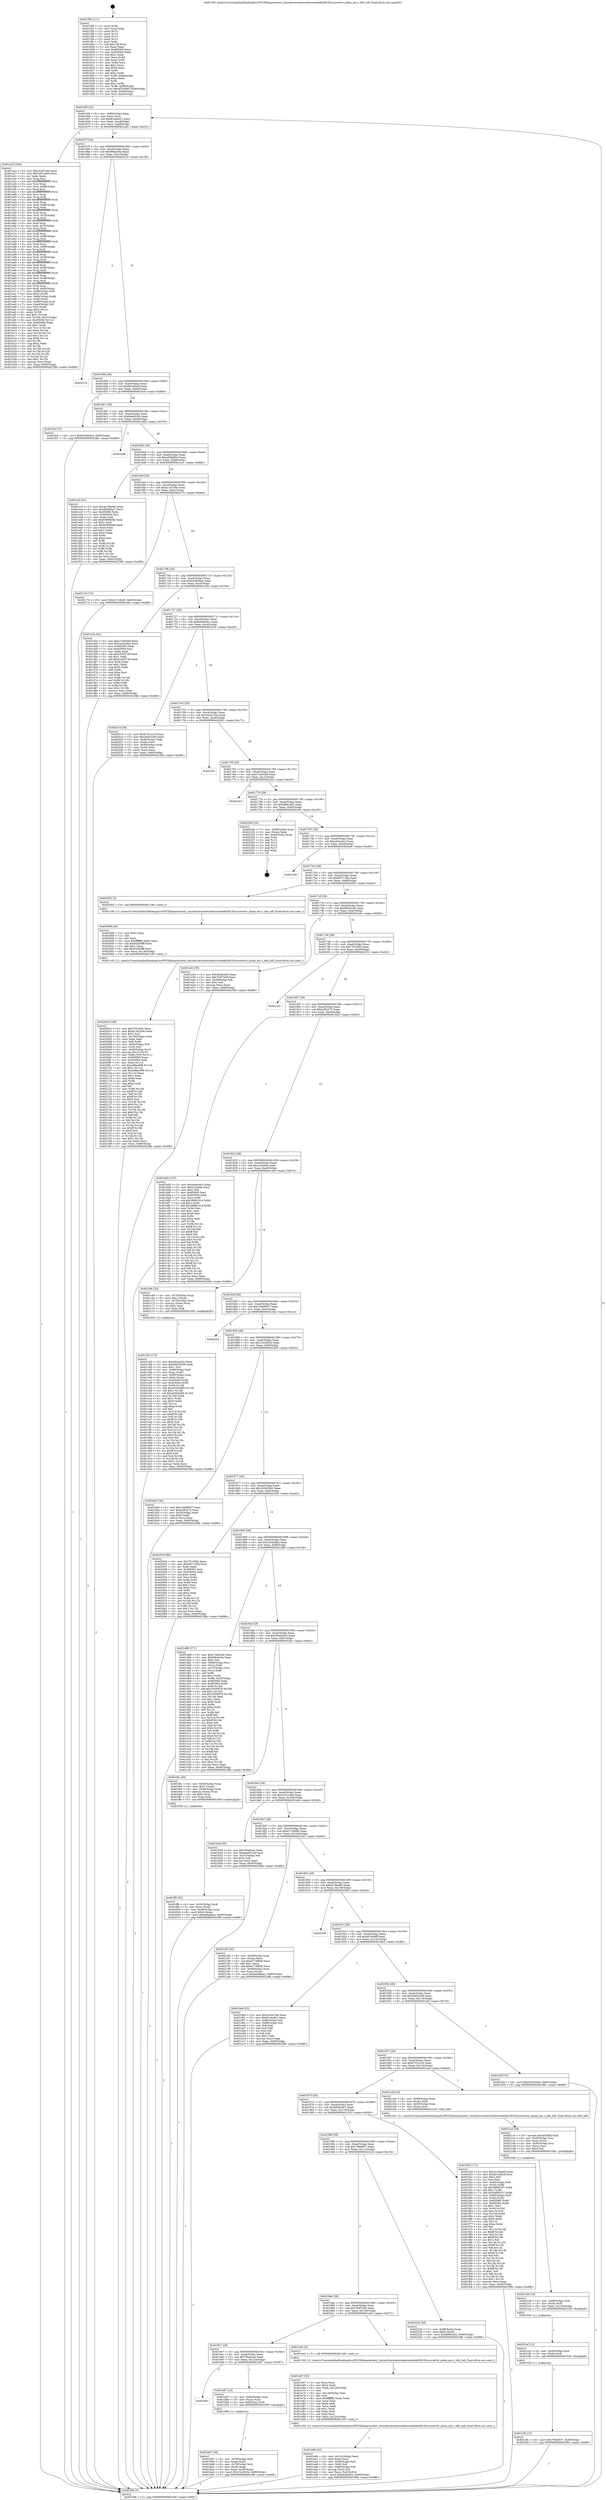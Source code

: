digraph "0x4015f0" {
  label = "0x4015f0 (/mnt/c/Users/mathe/Desktop/tcc/POCII/binaries/extr_linuxdriversnetwirelessrealtekrtl8192cucorertw_mlme_ext.c_tdls_hdl_Final-ollvm.out::main(0))"
  labelloc = "t"
  node[shape=record]

  Entry [label="",width=0.3,height=0.3,shape=circle,fillcolor=black,style=filled]
  "0x40165f" [label="{
     0x40165f [32]\l
     | [instrs]\l
     &nbsp;&nbsp;0x40165f \<+6\>: mov -0x90(%rbp),%eax\l
     &nbsp;&nbsp;0x401665 \<+2\>: mov %eax,%ecx\l
     &nbsp;&nbsp;0x401667 \<+6\>: sub $0x81e4e421,%ecx\l
     &nbsp;&nbsp;0x40166d \<+6\>: mov %eax,-0xa4(%rbp)\l
     &nbsp;&nbsp;0x401673 \<+6\>: mov %ecx,-0xa8(%rbp)\l
     &nbsp;&nbsp;0x401679 \<+6\>: je 0000000000401a22 \<main+0x432\>\l
  }"]
  "0x401a22" [label="{
     0x401a22 [294]\l
     | [instrs]\l
     &nbsp;&nbsp;0x401a22 \<+5\>: mov $0xc42d134e,%eax\l
     &nbsp;&nbsp;0x401a27 \<+5\>: mov $0x3c01c4b0,%ecx\l
     &nbsp;&nbsp;0x401a2c \<+2\>: xor %edx,%edx\l
     &nbsp;&nbsp;0x401a2e \<+3\>: mov %rsp,%rsi\l
     &nbsp;&nbsp;0x401a31 \<+4\>: add $0xfffffffffffffff0,%rsi\l
     &nbsp;&nbsp;0x401a35 \<+3\>: mov %rsi,%rsp\l
     &nbsp;&nbsp;0x401a38 \<+7\>: mov %rsi,-0x88(%rbp)\l
     &nbsp;&nbsp;0x401a3f \<+3\>: mov %rsp,%rsi\l
     &nbsp;&nbsp;0x401a42 \<+4\>: add $0xfffffffffffffff0,%rsi\l
     &nbsp;&nbsp;0x401a46 \<+3\>: mov %rsi,%rsp\l
     &nbsp;&nbsp;0x401a49 \<+3\>: mov %rsp,%rdi\l
     &nbsp;&nbsp;0x401a4c \<+4\>: add $0xfffffffffffffff0,%rdi\l
     &nbsp;&nbsp;0x401a50 \<+3\>: mov %rdi,%rsp\l
     &nbsp;&nbsp;0x401a53 \<+4\>: mov %rdi,-0x80(%rbp)\l
     &nbsp;&nbsp;0x401a57 \<+3\>: mov %rsp,%rdi\l
     &nbsp;&nbsp;0x401a5a \<+4\>: add $0xfffffffffffffff0,%rdi\l
     &nbsp;&nbsp;0x401a5e \<+3\>: mov %rdi,%rsp\l
     &nbsp;&nbsp;0x401a61 \<+4\>: mov %rdi,-0x78(%rbp)\l
     &nbsp;&nbsp;0x401a65 \<+3\>: mov %rsp,%rdi\l
     &nbsp;&nbsp;0x401a68 \<+4\>: add $0xfffffffffffffff0,%rdi\l
     &nbsp;&nbsp;0x401a6c \<+3\>: mov %rdi,%rsp\l
     &nbsp;&nbsp;0x401a6f \<+4\>: mov %rdi,-0x70(%rbp)\l
     &nbsp;&nbsp;0x401a73 \<+3\>: mov %rsp,%rdi\l
     &nbsp;&nbsp;0x401a76 \<+4\>: add $0xfffffffffffffff0,%rdi\l
     &nbsp;&nbsp;0x401a7a \<+3\>: mov %rdi,%rsp\l
     &nbsp;&nbsp;0x401a7d \<+4\>: mov %rdi,-0x68(%rbp)\l
     &nbsp;&nbsp;0x401a81 \<+3\>: mov %rsp,%rdi\l
     &nbsp;&nbsp;0x401a84 \<+4\>: add $0xfffffffffffffff0,%rdi\l
     &nbsp;&nbsp;0x401a88 \<+3\>: mov %rdi,%rsp\l
     &nbsp;&nbsp;0x401a8b \<+4\>: mov %rdi,-0x60(%rbp)\l
     &nbsp;&nbsp;0x401a8f \<+3\>: mov %rsp,%rdi\l
     &nbsp;&nbsp;0x401a92 \<+4\>: add $0xfffffffffffffff0,%rdi\l
     &nbsp;&nbsp;0x401a96 \<+3\>: mov %rdi,%rsp\l
     &nbsp;&nbsp;0x401a99 \<+4\>: mov %rdi,-0x58(%rbp)\l
     &nbsp;&nbsp;0x401a9d \<+3\>: mov %rsp,%rdi\l
     &nbsp;&nbsp;0x401aa0 \<+4\>: add $0xfffffffffffffff0,%rdi\l
     &nbsp;&nbsp;0x401aa4 \<+3\>: mov %rdi,%rsp\l
     &nbsp;&nbsp;0x401aa7 \<+4\>: mov %rdi,-0x50(%rbp)\l
     &nbsp;&nbsp;0x401aab \<+3\>: mov %rsp,%rdi\l
     &nbsp;&nbsp;0x401aae \<+4\>: add $0xfffffffffffffff0,%rdi\l
     &nbsp;&nbsp;0x401ab2 \<+3\>: mov %rdi,%rsp\l
     &nbsp;&nbsp;0x401ab5 \<+4\>: mov %rdi,-0x48(%rbp)\l
     &nbsp;&nbsp;0x401ab9 \<+3\>: mov %rsp,%rdi\l
     &nbsp;&nbsp;0x401abc \<+4\>: add $0xfffffffffffffff0,%rdi\l
     &nbsp;&nbsp;0x401ac0 \<+3\>: mov %rdi,%rsp\l
     &nbsp;&nbsp;0x401ac3 \<+4\>: mov %rdi,-0x40(%rbp)\l
     &nbsp;&nbsp;0x401ac7 \<+7\>: mov -0x88(%rbp),%rdi\l
     &nbsp;&nbsp;0x401ace \<+6\>: movl $0x0,(%rdi)\l
     &nbsp;&nbsp;0x401ad4 \<+7\>: mov -0x94(%rbp),%r8d\l
     &nbsp;&nbsp;0x401adb \<+3\>: mov %r8d,(%rsi)\l
     &nbsp;&nbsp;0x401ade \<+4\>: mov -0x80(%rbp),%rdi\l
     &nbsp;&nbsp;0x401ae2 \<+7\>: mov -0xa0(%rbp),%r9\l
     &nbsp;&nbsp;0x401ae9 \<+3\>: mov %r9,(%rdi)\l
     &nbsp;&nbsp;0x401aec \<+3\>: cmpl $0x2,(%rsi)\l
     &nbsp;&nbsp;0x401aef \<+4\>: setne %r10b\l
     &nbsp;&nbsp;0x401af3 \<+4\>: and $0x1,%r10b\l
     &nbsp;&nbsp;0x401af7 \<+4\>: mov %r10b,-0x31(%rbp)\l
     &nbsp;&nbsp;0x401afb \<+8\>: mov 0x405060,%r11d\l
     &nbsp;&nbsp;0x401b03 \<+7\>: mov 0x405064,%ebx\l
     &nbsp;&nbsp;0x401b0a \<+3\>: sub $0x1,%edx\l
     &nbsp;&nbsp;0x401b0d \<+3\>: mov %r11d,%r14d\l
     &nbsp;&nbsp;0x401b10 \<+3\>: add %edx,%r14d\l
     &nbsp;&nbsp;0x401b13 \<+4\>: imul %r14d,%r11d\l
     &nbsp;&nbsp;0x401b17 \<+4\>: and $0x1,%r11d\l
     &nbsp;&nbsp;0x401b1b \<+4\>: cmp $0x0,%r11d\l
     &nbsp;&nbsp;0x401b1f \<+4\>: sete %r10b\l
     &nbsp;&nbsp;0x401b23 \<+3\>: cmp $0xa,%ebx\l
     &nbsp;&nbsp;0x401b26 \<+4\>: setl %r15b\l
     &nbsp;&nbsp;0x401b2a \<+3\>: mov %r10b,%r12b\l
     &nbsp;&nbsp;0x401b2d \<+3\>: and %r15b,%r12b\l
     &nbsp;&nbsp;0x401b30 \<+3\>: xor %r15b,%r10b\l
     &nbsp;&nbsp;0x401b33 \<+3\>: or %r10b,%r12b\l
     &nbsp;&nbsp;0x401b36 \<+4\>: test $0x1,%r12b\l
     &nbsp;&nbsp;0x401b3a \<+3\>: cmovne %ecx,%eax\l
     &nbsp;&nbsp;0x401b3d \<+6\>: mov %eax,-0x90(%rbp)\l
     &nbsp;&nbsp;0x401b43 \<+5\>: jmp 000000000040238b \<main+0xd9b\>\l
  }"]
  "0x40167f" [label="{
     0x40167f [28]\l
     | [instrs]\l
     &nbsp;&nbsp;0x40167f \<+5\>: jmp 0000000000401684 \<main+0x94\>\l
     &nbsp;&nbsp;0x401684 \<+6\>: mov -0xa4(%rbp),%eax\l
     &nbsp;&nbsp;0x40168a \<+5\>: sub $0x88fea54e,%eax\l
     &nbsp;&nbsp;0x40168f \<+6\>: mov %eax,-0xac(%rbp)\l
     &nbsp;&nbsp;0x401695 \<+6\>: je 0000000000402219 \<main+0xc29\>\l
  }"]
  Exit [label="",width=0.3,height=0.3,shape=circle,fillcolor=black,style=filled,peripheries=2]
  "0x402219" [label="{
     0x402219\l
  }", style=dashed]
  "0x40169b" [label="{
     0x40169b [28]\l
     | [instrs]\l
     &nbsp;&nbsp;0x40169b \<+5\>: jmp 00000000004016a0 \<main+0xb0\>\l
     &nbsp;&nbsp;0x4016a0 \<+6\>: mov -0xa4(%rbp),%eax\l
     &nbsp;&nbsp;0x4016a6 \<+5\>: sub $0x8a7a5b3f,%eax\l
     &nbsp;&nbsp;0x4016ab \<+6\>: mov %eax,-0xb0(%rbp)\l
     &nbsp;&nbsp;0x4016b1 \<+6\>: je 0000000000401fcd \<main+0x9dd\>\l
  }"]
  "0x4021fb" [label="{
     0x4021fb [15]\l
     | [instrs]\l
     &nbsp;&nbsp;0x4021fb \<+10\>: movl $0x709a8f37,-0x90(%rbp)\l
     &nbsp;&nbsp;0x402205 \<+5\>: jmp 000000000040238b \<main+0xd9b\>\l
  }"]
  "0x401fcd" [label="{
     0x401fcd [15]\l
     | [instrs]\l
     &nbsp;&nbsp;0x401fcd \<+10\>: movl $0xb43d04e4,-0x90(%rbp)\l
     &nbsp;&nbsp;0x401fd7 \<+5\>: jmp 000000000040238b \<main+0xd9b\>\l
  }"]
  "0x4016b7" [label="{
     0x4016b7 [28]\l
     | [instrs]\l
     &nbsp;&nbsp;0x4016b7 \<+5\>: jmp 00000000004016bc \<main+0xcc\>\l
     &nbsp;&nbsp;0x4016bc \<+6\>: mov -0xa4(%rbp),%eax\l
     &nbsp;&nbsp;0x4016c2 \<+5\>: sub $0x8ae93c29,%eax\l
     &nbsp;&nbsp;0x4016c7 \<+6\>: mov %eax,-0xb4(%rbp)\l
     &nbsp;&nbsp;0x4016cd \<+6\>: je 0000000000401b66 \<main+0x576\>\l
  }"]
  "0x4021ef" [label="{
     0x4021ef [12]\l
     | [instrs]\l
     &nbsp;&nbsp;0x4021ef \<+4\>: mov -0x50(%rbp),%rdi\l
     &nbsp;&nbsp;0x4021f3 \<+3\>: mov (%rdi),%rdi\l
     &nbsp;&nbsp;0x4021f6 \<+5\>: call 0000000000401030 \<free@plt\>\l
     | [calls]\l
     &nbsp;&nbsp;0x401030 \{1\} (unknown)\l
  }"]
  "0x401b66" [label="{
     0x401b66\l
  }", style=dashed]
  "0x4016d3" [label="{
     0x4016d3 [28]\l
     | [instrs]\l
     &nbsp;&nbsp;0x4016d3 \<+5\>: jmp 00000000004016d8 \<main+0xe8\>\l
     &nbsp;&nbsp;0x4016d8 \<+6\>: mov -0xa4(%rbp),%eax\l
     &nbsp;&nbsp;0x4016de \<+5\>: sub $0xa5dddf24,%eax\l
     &nbsp;&nbsp;0x4016e3 \<+6\>: mov %eax,-0xb8(%rbp)\l
     &nbsp;&nbsp;0x4016e9 \<+6\>: je 0000000000401ec5 \<main+0x8d5\>\l
  }"]
  "0x4021dd" [label="{
     0x4021dd [18]\l
     | [instrs]\l
     &nbsp;&nbsp;0x4021dd \<+4\>: mov -0x68(%rbp),%rdi\l
     &nbsp;&nbsp;0x4021e1 \<+3\>: mov (%rdi),%rdi\l
     &nbsp;&nbsp;0x4021e4 \<+6\>: mov %eax,-0x134(%rbp)\l
     &nbsp;&nbsp;0x4021ea \<+5\>: call 0000000000401030 \<free@plt\>\l
     | [calls]\l
     &nbsp;&nbsp;0x401030 \{1\} (unknown)\l
  }"]
  "0x401ec5" [label="{
     0x401ec5 [91]\l
     | [instrs]\l
     &nbsp;&nbsp;0x401ec5 \<+5\>: mov $0x4a78ee80,%eax\l
     &nbsp;&nbsp;0x401eca \<+5\>: mov $0x6d58cba7,%ecx\l
     &nbsp;&nbsp;0x401ecf \<+7\>: mov 0x405060,%edx\l
     &nbsp;&nbsp;0x401ed6 \<+7\>: mov 0x405064,%esi\l
     &nbsp;&nbsp;0x401edd \<+2\>: mov %edx,%edi\l
     &nbsp;&nbsp;0x401edf \<+6\>: add $0x6096846b,%edi\l
     &nbsp;&nbsp;0x401ee5 \<+3\>: sub $0x1,%edi\l
     &nbsp;&nbsp;0x401ee8 \<+6\>: sub $0x6096846b,%edi\l
     &nbsp;&nbsp;0x401eee \<+3\>: imul %edi,%edx\l
     &nbsp;&nbsp;0x401ef1 \<+3\>: and $0x1,%edx\l
     &nbsp;&nbsp;0x401ef4 \<+3\>: cmp $0x0,%edx\l
     &nbsp;&nbsp;0x401ef7 \<+4\>: sete %r8b\l
     &nbsp;&nbsp;0x401efb \<+3\>: cmp $0xa,%esi\l
     &nbsp;&nbsp;0x401efe \<+4\>: setl %r9b\l
     &nbsp;&nbsp;0x401f02 \<+3\>: mov %r8b,%r10b\l
     &nbsp;&nbsp;0x401f05 \<+3\>: and %r9b,%r10b\l
     &nbsp;&nbsp;0x401f08 \<+3\>: xor %r9b,%r8b\l
     &nbsp;&nbsp;0x401f0b \<+3\>: or %r8b,%r10b\l
     &nbsp;&nbsp;0x401f0e \<+4\>: test $0x1,%r10b\l
     &nbsp;&nbsp;0x401f12 \<+3\>: cmovne %ecx,%eax\l
     &nbsp;&nbsp;0x401f15 \<+6\>: mov %eax,-0x90(%rbp)\l
     &nbsp;&nbsp;0x401f1b \<+5\>: jmp 000000000040238b \<main+0xd9b\>\l
  }"]
  "0x4016ef" [label="{
     0x4016ef [28]\l
     | [instrs]\l
     &nbsp;&nbsp;0x4016ef \<+5\>: jmp 00000000004016f4 \<main+0x104\>\l
     &nbsp;&nbsp;0x4016f4 \<+6\>: mov -0xa4(%rbp),%eax\l
     &nbsp;&nbsp;0x4016fa \<+5\>: sub $0xb13d7a0e,%eax\l
     &nbsp;&nbsp;0x4016ff \<+6\>: mov %eax,-0xbc(%rbp)\l
     &nbsp;&nbsp;0x401705 \<+6\>: je 0000000000402174 \<main+0xb84\>\l
  }"]
  "0x4021c0" [label="{
     0x4021c0 [29]\l
     | [instrs]\l
     &nbsp;&nbsp;0x4021c0 \<+10\>: movabs $0x4030b6,%rdi\l
     &nbsp;&nbsp;0x4021ca \<+4\>: mov -0x40(%rbp),%rsi\l
     &nbsp;&nbsp;0x4021ce \<+2\>: mov %eax,(%rsi)\l
     &nbsp;&nbsp;0x4021d0 \<+4\>: mov -0x40(%rbp),%rsi\l
     &nbsp;&nbsp;0x4021d4 \<+2\>: mov (%rsi),%esi\l
     &nbsp;&nbsp;0x4021d6 \<+2\>: mov $0x0,%al\l
     &nbsp;&nbsp;0x4021d8 \<+5\>: call 0000000000401040 \<printf@plt\>\l
     | [calls]\l
     &nbsp;&nbsp;0x401040 \{1\} (unknown)\l
  }"]
  "0x402174" [label="{
     0x402174 [15]\l
     | [instrs]\l
     &nbsp;&nbsp;0x402174 \<+10\>: movl $0x417c4b46,-0x90(%rbp)\l
     &nbsp;&nbsp;0x40217e \<+5\>: jmp 000000000040238b \<main+0xd9b\>\l
  }"]
  "0x40170b" [label="{
     0x40170b [28]\l
     | [instrs]\l
     &nbsp;&nbsp;0x40170b \<+5\>: jmp 0000000000401710 \<main+0x120\>\l
     &nbsp;&nbsp;0x401710 \<+6\>: mov -0xa4(%rbp),%eax\l
     &nbsp;&nbsp;0x401716 \<+5\>: sub $0xb43d04e4,%eax\l
     &nbsp;&nbsp;0x40171b \<+6\>: mov %eax,-0xc0(%rbp)\l
     &nbsp;&nbsp;0x401721 \<+6\>: je 0000000000401d3e \<main+0x74e\>\l
  }"]
  "0x4020c0" [label="{
     0x4020c0 [180]\l
     | [instrs]\l
     &nbsp;&nbsp;0x4020c0 \<+5\>: mov $0x75319d2,%ecx\l
     &nbsp;&nbsp;0x4020c5 \<+5\>: mov $0xb13d7a0e,%edx\l
     &nbsp;&nbsp;0x4020ca \<+3\>: mov $0x1,%sil\l
     &nbsp;&nbsp;0x4020cd \<+6\>: mov -0x130(%rbp),%edi\l
     &nbsp;&nbsp;0x4020d3 \<+3\>: imul %eax,%edi\l
     &nbsp;&nbsp;0x4020d6 \<+3\>: mov %dil,%r8b\l
     &nbsp;&nbsp;0x4020d9 \<+4\>: mov -0x50(%rbp),%r9\l
     &nbsp;&nbsp;0x4020dd \<+3\>: mov (%r9),%r9\l
     &nbsp;&nbsp;0x4020e0 \<+4\>: mov -0x48(%rbp),%r10\l
     &nbsp;&nbsp;0x4020e4 \<+3\>: movslq (%r10),%r10\l
     &nbsp;&nbsp;0x4020e7 \<+4\>: mov %r8b,(%r9,%r10,1)\l
     &nbsp;&nbsp;0x4020eb \<+7\>: mov 0x405060,%eax\l
     &nbsp;&nbsp;0x4020f2 \<+7\>: mov 0x405064,%edi\l
     &nbsp;&nbsp;0x4020f9 \<+3\>: mov %eax,%r11d\l
     &nbsp;&nbsp;0x4020fc \<+7\>: sub $0xe98ac998,%r11d\l
     &nbsp;&nbsp;0x402103 \<+4\>: sub $0x1,%r11d\l
     &nbsp;&nbsp;0x402107 \<+7\>: add $0xe98ac998,%r11d\l
     &nbsp;&nbsp;0x40210e \<+4\>: imul %r11d,%eax\l
     &nbsp;&nbsp;0x402112 \<+3\>: and $0x1,%eax\l
     &nbsp;&nbsp;0x402115 \<+3\>: cmp $0x0,%eax\l
     &nbsp;&nbsp;0x402118 \<+4\>: sete %r8b\l
     &nbsp;&nbsp;0x40211c \<+3\>: cmp $0xa,%edi\l
     &nbsp;&nbsp;0x40211f \<+3\>: setl %bl\l
     &nbsp;&nbsp;0x402122 \<+3\>: mov %r8b,%r14b\l
     &nbsp;&nbsp;0x402125 \<+4\>: xor $0xff,%r14b\l
     &nbsp;&nbsp;0x402129 \<+3\>: mov %bl,%r15b\l
     &nbsp;&nbsp;0x40212c \<+4\>: xor $0xff,%r15b\l
     &nbsp;&nbsp;0x402130 \<+4\>: xor $0x0,%sil\l
     &nbsp;&nbsp;0x402134 \<+3\>: mov %r14b,%r12b\l
     &nbsp;&nbsp;0x402137 \<+4\>: and $0x0,%r12b\l
     &nbsp;&nbsp;0x40213b \<+3\>: and %sil,%r8b\l
     &nbsp;&nbsp;0x40213e \<+3\>: mov %r15b,%r13b\l
     &nbsp;&nbsp;0x402141 \<+4\>: and $0x0,%r13b\l
     &nbsp;&nbsp;0x402145 \<+3\>: and %sil,%bl\l
     &nbsp;&nbsp;0x402148 \<+3\>: or %r8b,%r12b\l
     &nbsp;&nbsp;0x40214b \<+3\>: or %bl,%r13b\l
     &nbsp;&nbsp;0x40214e \<+3\>: xor %r13b,%r12b\l
     &nbsp;&nbsp;0x402151 \<+3\>: or %r15b,%r14b\l
     &nbsp;&nbsp;0x402154 \<+4\>: xor $0xff,%r14b\l
     &nbsp;&nbsp;0x402158 \<+4\>: or $0x0,%sil\l
     &nbsp;&nbsp;0x40215c \<+3\>: and %sil,%r14b\l
     &nbsp;&nbsp;0x40215f \<+3\>: or %r14b,%r12b\l
     &nbsp;&nbsp;0x402162 \<+4\>: test $0x1,%r12b\l
     &nbsp;&nbsp;0x402166 \<+3\>: cmovne %edx,%ecx\l
     &nbsp;&nbsp;0x402169 \<+6\>: mov %ecx,-0x90(%rbp)\l
     &nbsp;&nbsp;0x40216f \<+5\>: jmp 000000000040238b \<main+0xd9b\>\l
  }"]
  "0x401d3e" [label="{
     0x401d3e [91]\l
     | [instrs]\l
     &nbsp;&nbsp;0x401d3e \<+5\>: mov $0xc7edd3a9,%eax\l
     &nbsp;&nbsp;0x401d43 \<+5\>: mov $0x2e2dcdb2,%ecx\l
     &nbsp;&nbsp;0x401d48 \<+7\>: mov 0x405060,%edx\l
     &nbsp;&nbsp;0x401d4f \<+7\>: mov 0x405064,%esi\l
     &nbsp;&nbsp;0x401d56 \<+2\>: mov %edx,%edi\l
     &nbsp;&nbsp;0x401d58 \<+6\>: sub $0xb2455749,%edi\l
     &nbsp;&nbsp;0x401d5e \<+3\>: sub $0x1,%edi\l
     &nbsp;&nbsp;0x401d61 \<+6\>: add $0xb2455749,%edi\l
     &nbsp;&nbsp;0x401d67 \<+3\>: imul %edi,%edx\l
     &nbsp;&nbsp;0x401d6a \<+3\>: and $0x1,%edx\l
     &nbsp;&nbsp;0x401d6d \<+3\>: cmp $0x0,%edx\l
     &nbsp;&nbsp;0x401d70 \<+4\>: sete %r8b\l
     &nbsp;&nbsp;0x401d74 \<+3\>: cmp $0xa,%esi\l
     &nbsp;&nbsp;0x401d77 \<+4\>: setl %r9b\l
     &nbsp;&nbsp;0x401d7b \<+3\>: mov %r8b,%r10b\l
     &nbsp;&nbsp;0x401d7e \<+3\>: and %r9b,%r10b\l
     &nbsp;&nbsp;0x401d81 \<+3\>: xor %r9b,%r8b\l
     &nbsp;&nbsp;0x401d84 \<+3\>: or %r8b,%r10b\l
     &nbsp;&nbsp;0x401d87 \<+4\>: test $0x1,%r10b\l
     &nbsp;&nbsp;0x401d8b \<+3\>: cmovne %ecx,%eax\l
     &nbsp;&nbsp;0x401d8e \<+6\>: mov %eax,-0x90(%rbp)\l
     &nbsp;&nbsp;0x401d94 \<+5\>: jmp 000000000040238b \<main+0xd9b\>\l
  }"]
  "0x401727" [label="{
     0x401727 [28]\l
     | [instrs]\l
     &nbsp;&nbsp;0x401727 \<+5\>: jmp 000000000040172c \<main+0x13c\>\l
     &nbsp;&nbsp;0x40172c \<+6\>: mov -0xa4(%rbp),%eax\l
     &nbsp;&nbsp;0x401732 \<+5\>: sub $0xbe6ddea1,%eax\l
     &nbsp;&nbsp;0x401737 \<+6\>: mov %eax,-0xc4(%rbp)\l
     &nbsp;&nbsp;0x40173d \<+6\>: je 0000000000402019 \<main+0xa29\>\l
  }"]
  "0x402098" [label="{
     0x402098 [40]\l
     | [instrs]\l
     &nbsp;&nbsp;0x402098 \<+5\>: mov $0x2,%ecx\l
     &nbsp;&nbsp;0x40209d \<+1\>: cltd\l
     &nbsp;&nbsp;0x40209e \<+2\>: idiv %ecx\l
     &nbsp;&nbsp;0x4020a0 \<+6\>: imul $0xfffffffe,%edx,%ecx\l
     &nbsp;&nbsp;0x4020a6 \<+6\>: sub $0x83264fff,%ecx\l
     &nbsp;&nbsp;0x4020ac \<+3\>: add $0x1,%ecx\l
     &nbsp;&nbsp;0x4020af \<+6\>: add $0x83264fff,%ecx\l
     &nbsp;&nbsp;0x4020b5 \<+6\>: mov %ecx,-0x130(%rbp)\l
     &nbsp;&nbsp;0x4020bb \<+5\>: call 0000000000401160 \<next_i\>\l
     | [calls]\l
     &nbsp;&nbsp;0x401160 \{1\} (/mnt/c/Users/mathe/Desktop/tcc/POCII/binaries/extr_linuxdriversnetwirelessrealtekrtl8192cucorertw_mlme_ext.c_tdls_hdl_Final-ollvm.out::next_i)\l
  }"]
  "0x402019" [label="{
     0x402019 [36]\l
     | [instrs]\l
     &nbsp;&nbsp;0x402019 \<+5\>: mov $0x6701cc16,%eax\l
     &nbsp;&nbsp;0x40201e \<+5\>: mov $0x263b32b0,%ecx\l
     &nbsp;&nbsp;0x402023 \<+4\>: mov -0x48(%rbp),%rdx\l
     &nbsp;&nbsp;0x402027 \<+2\>: mov (%rdx),%esi\l
     &nbsp;&nbsp;0x402029 \<+4\>: mov -0x58(%rbp),%rdx\l
     &nbsp;&nbsp;0x40202d \<+2\>: cmp (%rdx),%esi\l
     &nbsp;&nbsp;0x40202f \<+3\>: cmovl %ecx,%eax\l
     &nbsp;&nbsp;0x402032 \<+6\>: mov %eax,-0x90(%rbp)\l
     &nbsp;&nbsp;0x402038 \<+5\>: jmp 000000000040238b \<main+0xd9b\>\l
  }"]
  "0x401743" [label="{
     0x401743 [28]\l
     | [instrs]\l
     &nbsp;&nbsp;0x401743 \<+5\>: jmp 0000000000401748 \<main+0x158\>\l
     &nbsp;&nbsp;0x401748 \<+6\>: mov -0xa4(%rbp),%eax\l
     &nbsp;&nbsp;0x40174e \<+5\>: sub $0xc42d134e,%eax\l
     &nbsp;&nbsp;0x401753 \<+6\>: mov %eax,-0xc8(%rbp)\l
     &nbsp;&nbsp;0x401759 \<+6\>: je 0000000000402261 \<main+0xc71\>\l
  }"]
  "0x401ff9" [label="{
     0x401ff9 [32]\l
     | [instrs]\l
     &nbsp;&nbsp;0x401ff9 \<+4\>: mov -0x50(%rbp),%rdi\l
     &nbsp;&nbsp;0x401ffd \<+3\>: mov %rax,(%rdi)\l
     &nbsp;&nbsp;0x402000 \<+4\>: mov -0x48(%rbp),%rax\l
     &nbsp;&nbsp;0x402004 \<+6\>: movl $0x0,(%rax)\l
     &nbsp;&nbsp;0x40200a \<+10\>: movl $0xbe6ddea1,-0x90(%rbp)\l
     &nbsp;&nbsp;0x402014 \<+5\>: jmp 000000000040238b \<main+0xd9b\>\l
  }"]
  "0x402261" [label="{
     0x402261\l
  }", style=dashed]
  "0x40175f" [label="{
     0x40175f [28]\l
     | [instrs]\l
     &nbsp;&nbsp;0x40175f \<+5\>: jmp 0000000000401764 \<main+0x174\>\l
     &nbsp;&nbsp;0x401764 \<+6\>: mov -0xa4(%rbp),%eax\l
     &nbsp;&nbsp;0x40176a \<+5\>: sub $0xc7edd3a9,%eax\l
     &nbsp;&nbsp;0x40176f \<+6\>: mov %eax,-0xcc(%rbp)\l
     &nbsp;&nbsp;0x401775 \<+6\>: je 00000000004022e3 \<main+0xcf3\>\l
  }"]
  "0x401e9b" [label="{
     0x401e9b [42]\l
     | [instrs]\l
     &nbsp;&nbsp;0x401e9b \<+6\>: mov -0x12c(%rbp),%ecx\l
     &nbsp;&nbsp;0x401ea1 \<+3\>: imul %eax,%ecx\l
     &nbsp;&nbsp;0x401ea4 \<+4\>: mov -0x68(%rbp),%r8\l
     &nbsp;&nbsp;0x401ea8 \<+3\>: mov (%r8),%r8\l
     &nbsp;&nbsp;0x401eab \<+4\>: mov -0x60(%rbp),%r9\l
     &nbsp;&nbsp;0x401eaf \<+3\>: movslq (%r9),%r9\l
     &nbsp;&nbsp;0x401eb2 \<+4\>: mov %ecx,(%r8,%r9,4)\l
     &nbsp;&nbsp;0x401eb6 \<+10\>: movl $0xa5dddf24,-0x90(%rbp)\l
     &nbsp;&nbsp;0x401ec0 \<+5\>: jmp 000000000040238b \<main+0xd9b\>\l
  }"]
  "0x4022e3" [label="{
     0x4022e3\l
  }", style=dashed]
  "0x40177b" [label="{
     0x40177b [28]\l
     | [instrs]\l
     &nbsp;&nbsp;0x40177b \<+5\>: jmp 0000000000401780 \<main+0x190\>\l
     &nbsp;&nbsp;0x401780 \<+6\>: mov -0xa4(%rbp),%eax\l
     &nbsp;&nbsp;0x401786 \<+5\>: sub $0xdf86ca62,%eax\l
     &nbsp;&nbsp;0x40178b \<+6\>: mov %eax,-0xd0(%rbp)\l
     &nbsp;&nbsp;0x401791 \<+6\>: je 0000000000402249 \<main+0xc59\>\l
  }"]
  "0x401e67" [label="{
     0x401e67 [52]\l
     | [instrs]\l
     &nbsp;&nbsp;0x401e67 \<+2\>: xor %ecx,%ecx\l
     &nbsp;&nbsp;0x401e69 \<+5\>: mov $0x2,%edx\l
     &nbsp;&nbsp;0x401e6e \<+6\>: mov %edx,-0x128(%rbp)\l
     &nbsp;&nbsp;0x401e74 \<+1\>: cltd\l
     &nbsp;&nbsp;0x401e75 \<+6\>: mov -0x128(%rbp),%esi\l
     &nbsp;&nbsp;0x401e7b \<+2\>: idiv %esi\l
     &nbsp;&nbsp;0x401e7d \<+6\>: imul $0xfffffffe,%edx,%edx\l
     &nbsp;&nbsp;0x401e83 \<+2\>: mov %ecx,%edi\l
     &nbsp;&nbsp;0x401e85 \<+2\>: sub %edx,%edi\l
     &nbsp;&nbsp;0x401e87 \<+2\>: mov %ecx,%edx\l
     &nbsp;&nbsp;0x401e89 \<+3\>: sub $0x1,%edx\l
     &nbsp;&nbsp;0x401e8c \<+2\>: add %edx,%edi\l
     &nbsp;&nbsp;0x401e8e \<+2\>: sub %edi,%ecx\l
     &nbsp;&nbsp;0x401e90 \<+6\>: mov %ecx,-0x12c(%rbp)\l
     &nbsp;&nbsp;0x401e96 \<+5\>: call 0000000000401160 \<next_i\>\l
     | [calls]\l
     &nbsp;&nbsp;0x401160 \{1\} (/mnt/c/Users/mathe/Desktop/tcc/POCII/binaries/extr_linuxdriversnetwirelessrealtekrtl8192cucorertw_mlme_ext.c_tdls_hdl_Final-ollvm.out::next_i)\l
  }"]
  "0x402249" [label="{
     0x402249 [24]\l
     | [instrs]\l
     &nbsp;&nbsp;0x402249 \<+7\>: mov -0x88(%rbp),%rax\l
     &nbsp;&nbsp;0x402250 \<+2\>: mov (%rax),%eax\l
     &nbsp;&nbsp;0x402252 \<+4\>: lea -0x28(%rbp),%rsp\l
     &nbsp;&nbsp;0x402256 \<+1\>: pop %rbx\l
     &nbsp;&nbsp;0x402257 \<+2\>: pop %r12\l
     &nbsp;&nbsp;0x402259 \<+2\>: pop %r13\l
     &nbsp;&nbsp;0x40225b \<+2\>: pop %r14\l
     &nbsp;&nbsp;0x40225d \<+2\>: pop %r15\l
     &nbsp;&nbsp;0x40225f \<+1\>: pop %rbp\l
     &nbsp;&nbsp;0x402260 \<+1\>: ret\l
  }"]
  "0x401797" [label="{
     0x401797 [28]\l
     | [instrs]\l
     &nbsp;&nbsp;0x401797 \<+5\>: jmp 000000000040179c \<main+0x1ac\>\l
     &nbsp;&nbsp;0x40179c \<+6\>: mov -0xa4(%rbp),%eax\l
     &nbsp;&nbsp;0x4017a2 \<+5\>: sub $0xe0cecdc3,%eax\l
     &nbsp;&nbsp;0x4017a7 \<+6\>: mov %eax,-0xd4(%rbp)\l
     &nbsp;&nbsp;0x4017ad \<+6\>: je 00000000004022a6 \<main+0xcb6\>\l
  }"]
  "0x401c83" [label="{
     0x401c83 [172]\l
     | [instrs]\l
     &nbsp;&nbsp;0x401c83 \<+5\>: mov $0xe0cecdc3,%ecx\l
     &nbsp;&nbsp;0x401c88 \<+5\>: mov $0x56453c09,%edx\l
     &nbsp;&nbsp;0x401c8d \<+3\>: mov $0x1,%sil\l
     &nbsp;&nbsp;0x401c90 \<+4\>: mov -0x68(%rbp),%rdi\l
     &nbsp;&nbsp;0x401c94 \<+3\>: mov %rax,(%rdi)\l
     &nbsp;&nbsp;0x401c97 \<+4\>: mov -0x60(%rbp),%rax\l
     &nbsp;&nbsp;0x401c9b \<+6\>: movl $0x0,(%rax)\l
     &nbsp;&nbsp;0x401ca1 \<+8\>: mov 0x405060,%r8d\l
     &nbsp;&nbsp;0x401ca9 \<+8\>: mov 0x405064,%r9d\l
     &nbsp;&nbsp;0x401cb1 \<+3\>: mov %r8d,%r10d\l
     &nbsp;&nbsp;0x401cb4 \<+7\>: add $0xe0303d68,%r10d\l
     &nbsp;&nbsp;0x401cbb \<+4\>: sub $0x1,%r10d\l
     &nbsp;&nbsp;0x401cbf \<+7\>: sub $0xe0303d68,%r10d\l
     &nbsp;&nbsp;0x401cc6 \<+4\>: imul %r10d,%r8d\l
     &nbsp;&nbsp;0x401cca \<+4\>: and $0x1,%r8d\l
     &nbsp;&nbsp;0x401cce \<+4\>: cmp $0x0,%r8d\l
     &nbsp;&nbsp;0x401cd2 \<+4\>: sete %r11b\l
     &nbsp;&nbsp;0x401cd6 \<+4\>: cmp $0xa,%r9d\l
     &nbsp;&nbsp;0x401cda \<+3\>: setl %bl\l
     &nbsp;&nbsp;0x401cdd \<+3\>: mov %r11b,%r14b\l
     &nbsp;&nbsp;0x401ce0 \<+4\>: xor $0xff,%r14b\l
     &nbsp;&nbsp;0x401ce4 \<+3\>: mov %bl,%r15b\l
     &nbsp;&nbsp;0x401ce7 \<+4\>: xor $0xff,%r15b\l
     &nbsp;&nbsp;0x401ceb \<+4\>: xor $0x0,%sil\l
     &nbsp;&nbsp;0x401cef \<+3\>: mov %r14b,%r12b\l
     &nbsp;&nbsp;0x401cf2 \<+4\>: and $0x0,%r12b\l
     &nbsp;&nbsp;0x401cf6 \<+3\>: and %sil,%r11b\l
     &nbsp;&nbsp;0x401cf9 \<+3\>: mov %r15b,%r13b\l
     &nbsp;&nbsp;0x401cfc \<+4\>: and $0x0,%r13b\l
     &nbsp;&nbsp;0x401d00 \<+3\>: and %sil,%bl\l
     &nbsp;&nbsp;0x401d03 \<+3\>: or %r11b,%r12b\l
     &nbsp;&nbsp;0x401d06 \<+3\>: or %bl,%r13b\l
     &nbsp;&nbsp;0x401d09 \<+3\>: xor %r13b,%r12b\l
     &nbsp;&nbsp;0x401d0c \<+3\>: or %r15b,%r14b\l
     &nbsp;&nbsp;0x401d0f \<+4\>: xor $0xff,%r14b\l
     &nbsp;&nbsp;0x401d13 \<+4\>: or $0x0,%sil\l
     &nbsp;&nbsp;0x401d17 \<+3\>: and %sil,%r14b\l
     &nbsp;&nbsp;0x401d1a \<+3\>: or %r14b,%r12b\l
     &nbsp;&nbsp;0x401d1d \<+4\>: test $0x1,%r12b\l
     &nbsp;&nbsp;0x401d21 \<+3\>: cmovne %edx,%ecx\l
     &nbsp;&nbsp;0x401d24 \<+6\>: mov %ecx,-0x90(%rbp)\l
     &nbsp;&nbsp;0x401d2a \<+5\>: jmp 000000000040238b \<main+0xd9b\>\l
  }"]
  "0x4022a6" [label="{
     0x4022a6\l
  }", style=dashed]
  "0x4017b3" [label="{
     0x4017b3 [28]\l
     | [instrs]\l
     &nbsp;&nbsp;0x4017b3 \<+5\>: jmp 00000000004017b8 \<main+0x1c8\>\l
     &nbsp;&nbsp;0x4017b8 \<+6\>: mov -0xa4(%rbp),%eax\l
     &nbsp;&nbsp;0x4017be \<+5\>: sub $0xfd57126a,%eax\l
     &nbsp;&nbsp;0x4017c3 \<+6\>: mov %eax,-0xd8(%rbp)\l
     &nbsp;&nbsp;0x4017c9 \<+6\>: je 0000000000402093 \<main+0xaa3\>\l
  }"]
  "0x401b97" [label="{
     0x401b97 [30]\l
     | [instrs]\l
     &nbsp;&nbsp;0x401b97 \<+4\>: mov -0x78(%rbp),%rdi\l
     &nbsp;&nbsp;0x401b9b \<+2\>: mov %eax,(%rdi)\l
     &nbsp;&nbsp;0x401b9d \<+4\>: mov -0x78(%rbp),%rdi\l
     &nbsp;&nbsp;0x401ba1 \<+2\>: mov (%rdi),%eax\l
     &nbsp;&nbsp;0x401ba3 \<+3\>: mov %eax,-0x30(%rbp)\l
     &nbsp;&nbsp;0x401ba6 \<+10\>: movl $0x15cc825d,-0x90(%rbp)\l
     &nbsp;&nbsp;0x401bb0 \<+5\>: jmp 000000000040238b \<main+0xd9b\>\l
  }"]
  "0x402093" [label="{
     0x402093 [5]\l
     | [instrs]\l
     &nbsp;&nbsp;0x402093 \<+5\>: call 0000000000401160 \<next_i\>\l
     | [calls]\l
     &nbsp;&nbsp;0x401160 \{1\} (/mnt/c/Users/mathe/Desktop/tcc/POCII/binaries/extr_linuxdriversnetwirelessrealtekrtl8192cucorertw_mlme_ext.c_tdls_hdl_Final-ollvm.out::next_i)\l
  }"]
  "0x4017cf" [label="{
     0x4017cf [28]\l
     | [instrs]\l
     &nbsp;&nbsp;0x4017cf \<+5\>: jmp 00000000004017d4 \<main+0x1e4\>\l
     &nbsp;&nbsp;0x4017d4 \<+6\>: mov -0xa4(%rbp),%eax\l
     &nbsp;&nbsp;0x4017da \<+5\>: sub $0xfd642c9a,%eax\l
     &nbsp;&nbsp;0x4017df \<+6\>: mov %eax,-0xdc(%rbp)\l
     &nbsp;&nbsp;0x4017e5 \<+6\>: je 0000000000401e44 \<main+0x854\>\l
  }"]
  "0x4019e3" [label="{
     0x4019e3\l
  }", style=dashed]
  "0x401e44" [label="{
     0x401e44 [30]\l
     | [instrs]\l
     &nbsp;&nbsp;0x401e44 \<+5\>: mov $0x36ddcb63,%eax\l
     &nbsp;&nbsp;0x401e49 \<+5\>: mov $0x784f7eb9,%ecx\l
     &nbsp;&nbsp;0x401e4e \<+3\>: mov -0x29(%rbp),%dl\l
     &nbsp;&nbsp;0x401e51 \<+3\>: test $0x1,%dl\l
     &nbsp;&nbsp;0x401e54 \<+3\>: cmovne %ecx,%eax\l
     &nbsp;&nbsp;0x401e57 \<+6\>: mov %eax,-0x90(%rbp)\l
     &nbsp;&nbsp;0x401e5d \<+5\>: jmp 000000000040238b \<main+0xd9b\>\l
  }"]
  "0x4017eb" [label="{
     0x4017eb [28]\l
     | [instrs]\l
     &nbsp;&nbsp;0x4017eb \<+5\>: jmp 00000000004017f0 \<main+0x200\>\l
     &nbsp;&nbsp;0x4017f0 \<+6\>: mov -0xa4(%rbp),%eax\l
     &nbsp;&nbsp;0x4017f6 \<+5\>: sub $0x75319d2,%eax\l
     &nbsp;&nbsp;0x4017fb \<+6\>: mov %eax,-0xe0(%rbp)\l
     &nbsp;&nbsp;0x401801 \<+6\>: je 0000000000402332 \<main+0xd42\>\l
  }"]
  "0x401b87" [label="{
     0x401b87 [16]\l
     | [instrs]\l
     &nbsp;&nbsp;0x401b87 \<+4\>: mov -0x80(%rbp),%rax\l
     &nbsp;&nbsp;0x401b8b \<+3\>: mov (%rax),%rax\l
     &nbsp;&nbsp;0x401b8e \<+4\>: mov 0x8(%rax),%rdi\l
     &nbsp;&nbsp;0x401b92 \<+5\>: call 0000000000401060 \<atoi@plt\>\l
     | [calls]\l
     &nbsp;&nbsp;0x401060 \{1\} (unknown)\l
  }"]
  "0x402332" [label="{
     0x402332\l
  }", style=dashed]
  "0x401807" [label="{
     0x401807 [28]\l
     | [instrs]\l
     &nbsp;&nbsp;0x401807 \<+5\>: jmp 000000000040180c \<main+0x21c\>\l
     &nbsp;&nbsp;0x40180c \<+6\>: mov -0xa4(%rbp),%eax\l
     &nbsp;&nbsp;0x401812 \<+5\>: sub $0xb283275,%eax\l
     &nbsp;&nbsp;0x401817 \<+6\>: mov %eax,-0xe4(%rbp)\l
     &nbsp;&nbsp;0x40181d \<+6\>: je 0000000000401bd3 \<main+0x5e3\>\l
  }"]
  "0x4019c7" [label="{
     0x4019c7 [28]\l
     | [instrs]\l
     &nbsp;&nbsp;0x4019c7 \<+5\>: jmp 00000000004019cc \<main+0x3dc\>\l
     &nbsp;&nbsp;0x4019cc \<+6\>: mov -0xa4(%rbp),%eax\l
     &nbsp;&nbsp;0x4019d2 \<+5\>: sub $0x7fea01ee,%eax\l
     &nbsp;&nbsp;0x4019d7 \<+6\>: mov %eax,-0x124(%rbp)\l
     &nbsp;&nbsp;0x4019dd \<+6\>: je 0000000000401b87 \<main+0x597\>\l
  }"]
  "0x401bd3" [label="{
     0x401bd3 [147]\l
     | [instrs]\l
     &nbsp;&nbsp;0x401bd3 \<+5\>: mov $0xe0cecdc3,%eax\l
     &nbsp;&nbsp;0x401bd8 \<+5\>: mov $0xc22bdde,%ecx\l
     &nbsp;&nbsp;0x401bdd \<+2\>: mov $0x1,%dl\l
     &nbsp;&nbsp;0x401bdf \<+7\>: mov 0x405060,%esi\l
     &nbsp;&nbsp;0x401be6 \<+7\>: mov 0x405064,%edi\l
     &nbsp;&nbsp;0x401bed \<+3\>: mov %esi,%r8d\l
     &nbsp;&nbsp;0x401bf0 \<+7\>: sub $0x38891d1d,%r8d\l
     &nbsp;&nbsp;0x401bf7 \<+4\>: sub $0x1,%r8d\l
     &nbsp;&nbsp;0x401bfb \<+7\>: add $0x38891d1d,%r8d\l
     &nbsp;&nbsp;0x401c02 \<+4\>: imul %r8d,%esi\l
     &nbsp;&nbsp;0x401c06 \<+3\>: and $0x1,%esi\l
     &nbsp;&nbsp;0x401c09 \<+3\>: cmp $0x0,%esi\l
     &nbsp;&nbsp;0x401c0c \<+4\>: sete %r9b\l
     &nbsp;&nbsp;0x401c10 \<+3\>: cmp $0xa,%edi\l
     &nbsp;&nbsp;0x401c13 \<+4\>: setl %r10b\l
     &nbsp;&nbsp;0x401c17 \<+3\>: mov %r9b,%r11b\l
     &nbsp;&nbsp;0x401c1a \<+4\>: xor $0xff,%r11b\l
     &nbsp;&nbsp;0x401c1e \<+3\>: mov %r10b,%bl\l
     &nbsp;&nbsp;0x401c21 \<+3\>: xor $0xff,%bl\l
     &nbsp;&nbsp;0x401c24 \<+3\>: xor $0x0,%dl\l
     &nbsp;&nbsp;0x401c27 \<+3\>: mov %r11b,%r14b\l
     &nbsp;&nbsp;0x401c2a \<+4\>: and $0x0,%r14b\l
     &nbsp;&nbsp;0x401c2e \<+3\>: and %dl,%r9b\l
     &nbsp;&nbsp;0x401c31 \<+3\>: mov %bl,%r15b\l
     &nbsp;&nbsp;0x401c34 \<+4\>: and $0x0,%r15b\l
     &nbsp;&nbsp;0x401c38 \<+3\>: and %dl,%r10b\l
     &nbsp;&nbsp;0x401c3b \<+3\>: or %r9b,%r14b\l
     &nbsp;&nbsp;0x401c3e \<+3\>: or %r10b,%r15b\l
     &nbsp;&nbsp;0x401c41 \<+3\>: xor %r15b,%r14b\l
     &nbsp;&nbsp;0x401c44 \<+3\>: or %bl,%r11b\l
     &nbsp;&nbsp;0x401c47 \<+4\>: xor $0xff,%r11b\l
     &nbsp;&nbsp;0x401c4b \<+3\>: or $0x0,%dl\l
     &nbsp;&nbsp;0x401c4e \<+3\>: and %dl,%r11b\l
     &nbsp;&nbsp;0x401c51 \<+3\>: or %r11b,%r14b\l
     &nbsp;&nbsp;0x401c54 \<+4\>: test $0x1,%r14b\l
     &nbsp;&nbsp;0x401c58 \<+3\>: cmovne %ecx,%eax\l
     &nbsp;&nbsp;0x401c5b \<+6\>: mov %eax,-0x90(%rbp)\l
     &nbsp;&nbsp;0x401c61 \<+5\>: jmp 000000000040238b \<main+0xd9b\>\l
  }"]
  "0x401823" [label="{
     0x401823 [28]\l
     | [instrs]\l
     &nbsp;&nbsp;0x401823 \<+5\>: jmp 0000000000401828 \<main+0x238\>\l
     &nbsp;&nbsp;0x401828 \<+6\>: mov -0xa4(%rbp),%eax\l
     &nbsp;&nbsp;0x40182e \<+5\>: sub $0xc22bdde,%eax\l
     &nbsp;&nbsp;0x401833 \<+6\>: mov %eax,-0xe8(%rbp)\l
     &nbsp;&nbsp;0x401839 \<+6\>: je 0000000000401c66 \<main+0x676\>\l
  }"]
  "0x401e62" [label="{
     0x401e62 [5]\l
     | [instrs]\l
     &nbsp;&nbsp;0x401e62 \<+5\>: call 0000000000401160 \<next_i\>\l
     | [calls]\l
     &nbsp;&nbsp;0x401160 \{1\} (/mnt/c/Users/mathe/Desktop/tcc/POCII/binaries/extr_linuxdriversnetwirelessrealtekrtl8192cucorertw_mlme_ext.c_tdls_hdl_Final-ollvm.out::next_i)\l
  }"]
  "0x401c66" [label="{
     0x401c66 [29]\l
     | [instrs]\l
     &nbsp;&nbsp;0x401c66 \<+4\>: mov -0x70(%rbp),%rax\l
     &nbsp;&nbsp;0x401c6a \<+6\>: movl $0x1,(%rax)\l
     &nbsp;&nbsp;0x401c70 \<+4\>: mov -0x70(%rbp),%rax\l
     &nbsp;&nbsp;0x401c74 \<+3\>: movslq (%rax),%rax\l
     &nbsp;&nbsp;0x401c77 \<+4\>: shl $0x2,%rax\l
     &nbsp;&nbsp;0x401c7b \<+3\>: mov %rax,%rdi\l
     &nbsp;&nbsp;0x401c7e \<+5\>: call 0000000000401050 \<malloc@plt\>\l
     | [calls]\l
     &nbsp;&nbsp;0x401050 \{1\} (unknown)\l
  }"]
  "0x40183f" [label="{
     0x40183f [28]\l
     | [instrs]\l
     &nbsp;&nbsp;0x40183f \<+5\>: jmp 0000000000401844 \<main+0x254\>\l
     &nbsp;&nbsp;0x401844 \<+6\>: mov -0xa4(%rbp),%eax\l
     &nbsp;&nbsp;0x40184a \<+5\>: sub $0x10a69857,%eax\l
     &nbsp;&nbsp;0x40184f \<+6\>: mov %eax,-0xec(%rbp)\l
     &nbsp;&nbsp;0x401855 \<+6\>: je 000000000040220a \<main+0xc1a\>\l
  }"]
  "0x4019ab" [label="{
     0x4019ab [28]\l
     | [instrs]\l
     &nbsp;&nbsp;0x4019ab \<+5\>: jmp 00000000004019b0 \<main+0x3c0\>\l
     &nbsp;&nbsp;0x4019b0 \<+6\>: mov -0xa4(%rbp),%eax\l
     &nbsp;&nbsp;0x4019b6 \<+5\>: sub $0x784f7eb9,%eax\l
     &nbsp;&nbsp;0x4019bb \<+6\>: mov %eax,-0x120(%rbp)\l
     &nbsp;&nbsp;0x4019c1 \<+6\>: je 0000000000401e62 \<main+0x872\>\l
  }"]
  "0x40220a" [label="{
     0x40220a\l
  }", style=dashed]
  "0x40185b" [label="{
     0x40185b [28]\l
     | [instrs]\l
     &nbsp;&nbsp;0x40185b \<+5\>: jmp 0000000000401860 \<main+0x270\>\l
     &nbsp;&nbsp;0x401860 \<+6\>: mov -0xa4(%rbp),%eax\l
     &nbsp;&nbsp;0x401866 \<+5\>: sub $0x15cc825d,%eax\l
     &nbsp;&nbsp;0x40186b \<+6\>: mov %eax,-0xf0(%rbp)\l
     &nbsp;&nbsp;0x401871 \<+6\>: je 0000000000401bb5 \<main+0x5c5\>\l
  }"]
  "0x40222d" [label="{
     0x40222d [28]\l
     | [instrs]\l
     &nbsp;&nbsp;0x40222d \<+7\>: mov -0x88(%rbp),%rax\l
     &nbsp;&nbsp;0x402234 \<+6\>: movl $0x0,(%rax)\l
     &nbsp;&nbsp;0x40223a \<+10\>: movl $0xdf86ca62,-0x90(%rbp)\l
     &nbsp;&nbsp;0x402244 \<+5\>: jmp 000000000040238b \<main+0xd9b\>\l
  }"]
  "0x401bb5" [label="{
     0x401bb5 [30]\l
     | [instrs]\l
     &nbsp;&nbsp;0x401bb5 \<+5\>: mov $0x10a69857,%eax\l
     &nbsp;&nbsp;0x401bba \<+5\>: mov $0xb283275,%ecx\l
     &nbsp;&nbsp;0x401bbf \<+3\>: mov -0x30(%rbp),%edx\l
     &nbsp;&nbsp;0x401bc2 \<+3\>: cmp $0x0,%edx\l
     &nbsp;&nbsp;0x401bc5 \<+3\>: cmove %ecx,%eax\l
     &nbsp;&nbsp;0x401bc8 \<+6\>: mov %eax,-0x90(%rbp)\l
     &nbsp;&nbsp;0x401bce \<+5\>: jmp 000000000040238b \<main+0xd9b\>\l
  }"]
  "0x401877" [label="{
     0x401877 [28]\l
     | [instrs]\l
     &nbsp;&nbsp;0x401877 \<+5\>: jmp 000000000040187c \<main+0x28c\>\l
     &nbsp;&nbsp;0x40187c \<+6\>: mov -0xa4(%rbp),%eax\l
     &nbsp;&nbsp;0x401882 \<+5\>: sub $0x263b32b0,%eax\l
     &nbsp;&nbsp;0x401887 \<+6\>: mov %eax,-0xf4(%rbp)\l
     &nbsp;&nbsp;0x40188d \<+6\>: je 000000000040203d \<main+0xa4d\>\l
  }"]
  "0x40198f" [label="{
     0x40198f [28]\l
     | [instrs]\l
     &nbsp;&nbsp;0x40198f \<+5\>: jmp 0000000000401994 \<main+0x3a4\>\l
     &nbsp;&nbsp;0x401994 \<+6\>: mov -0xa4(%rbp),%eax\l
     &nbsp;&nbsp;0x40199a \<+5\>: sub $0x709a8f37,%eax\l
     &nbsp;&nbsp;0x40199f \<+6\>: mov %eax,-0x11c(%rbp)\l
     &nbsp;&nbsp;0x4019a5 \<+6\>: je 000000000040222d \<main+0xc3d\>\l
  }"]
  "0x40203d" [label="{
     0x40203d [86]\l
     | [instrs]\l
     &nbsp;&nbsp;0x40203d \<+5\>: mov $0x75319d2,%eax\l
     &nbsp;&nbsp;0x402042 \<+5\>: mov $0xfd57126a,%ecx\l
     &nbsp;&nbsp;0x402047 \<+2\>: xor %edx,%edx\l
     &nbsp;&nbsp;0x402049 \<+7\>: mov 0x405060,%esi\l
     &nbsp;&nbsp;0x402050 \<+7\>: mov 0x405064,%edi\l
     &nbsp;&nbsp;0x402057 \<+3\>: sub $0x1,%edx\l
     &nbsp;&nbsp;0x40205a \<+3\>: mov %esi,%r8d\l
     &nbsp;&nbsp;0x40205d \<+3\>: add %edx,%r8d\l
     &nbsp;&nbsp;0x402060 \<+4\>: imul %r8d,%esi\l
     &nbsp;&nbsp;0x402064 \<+3\>: and $0x1,%esi\l
     &nbsp;&nbsp;0x402067 \<+3\>: cmp $0x0,%esi\l
     &nbsp;&nbsp;0x40206a \<+4\>: sete %r9b\l
     &nbsp;&nbsp;0x40206e \<+3\>: cmp $0xa,%edi\l
     &nbsp;&nbsp;0x402071 \<+4\>: setl %r10b\l
     &nbsp;&nbsp;0x402075 \<+3\>: mov %r9b,%r11b\l
     &nbsp;&nbsp;0x402078 \<+3\>: and %r10b,%r11b\l
     &nbsp;&nbsp;0x40207b \<+3\>: xor %r10b,%r9b\l
     &nbsp;&nbsp;0x40207e \<+3\>: or %r9b,%r11b\l
     &nbsp;&nbsp;0x402081 \<+4\>: test $0x1,%r11b\l
     &nbsp;&nbsp;0x402085 \<+3\>: cmovne %ecx,%eax\l
     &nbsp;&nbsp;0x402088 \<+6\>: mov %eax,-0x90(%rbp)\l
     &nbsp;&nbsp;0x40208e \<+5\>: jmp 000000000040238b \<main+0xd9b\>\l
  }"]
  "0x401893" [label="{
     0x401893 [28]\l
     | [instrs]\l
     &nbsp;&nbsp;0x401893 \<+5\>: jmp 0000000000401898 \<main+0x2a8\>\l
     &nbsp;&nbsp;0x401898 \<+6\>: mov -0xa4(%rbp),%eax\l
     &nbsp;&nbsp;0x40189e \<+5\>: sub $0x2e2dcdb2,%eax\l
     &nbsp;&nbsp;0x4018a3 \<+6\>: mov %eax,-0xf8(%rbp)\l
     &nbsp;&nbsp;0x4018a9 \<+6\>: je 0000000000401d99 \<main+0x7a9\>\l
  }"]
  "0x401f20" [label="{
     0x401f20 [173]\l
     | [instrs]\l
     &nbsp;&nbsp;0x401f20 \<+5\>: mov $0x4a78ee80,%eax\l
     &nbsp;&nbsp;0x401f25 \<+5\>: mov $0x8a7a5b3f,%ecx\l
     &nbsp;&nbsp;0x401f2a \<+2\>: mov $0x1,%dl\l
     &nbsp;&nbsp;0x401f2c \<+2\>: xor %esi,%esi\l
     &nbsp;&nbsp;0x401f2e \<+4\>: mov -0x60(%rbp),%rdi\l
     &nbsp;&nbsp;0x401f32 \<+3\>: mov (%rdi),%r8d\l
     &nbsp;&nbsp;0x401f35 \<+7\>: sub $0x5990f187,%r8d\l
     &nbsp;&nbsp;0x401f3c \<+4\>: add $0x1,%r8d\l
     &nbsp;&nbsp;0x401f40 \<+7\>: add $0x5990f187,%r8d\l
     &nbsp;&nbsp;0x401f47 \<+4\>: mov -0x60(%rbp),%rdi\l
     &nbsp;&nbsp;0x401f4b \<+3\>: mov %r8d,(%rdi)\l
     &nbsp;&nbsp;0x401f4e \<+8\>: mov 0x405060,%r8d\l
     &nbsp;&nbsp;0x401f56 \<+8\>: mov 0x405064,%r9d\l
     &nbsp;&nbsp;0x401f5e \<+3\>: sub $0x1,%esi\l
     &nbsp;&nbsp;0x401f61 \<+3\>: mov %r8d,%r10d\l
     &nbsp;&nbsp;0x401f64 \<+3\>: add %esi,%r10d\l
     &nbsp;&nbsp;0x401f67 \<+4\>: imul %r10d,%r8d\l
     &nbsp;&nbsp;0x401f6b \<+4\>: and $0x1,%r8d\l
     &nbsp;&nbsp;0x401f6f \<+4\>: cmp $0x0,%r8d\l
     &nbsp;&nbsp;0x401f73 \<+4\>: sete %r11b\l
     &nbsp;&nbsp;0x401f77 \<+4\>: cmp $0xa,%r9d\l
     &nbsp;&nbsp;0x401f7b \<+3\>: setl %bl\l
     &nbsp;&nbsp;0x401f7e \<+3\>: mov %r11b,%r14b\l
     &nbsp;&nbsp;0x401f81 \<+4\>: xor $0xff,%r14b\l
     &nbsp;&nbsp;0x401f85 \<+3\>: mov %bl,%r15b\l
     &nbsp;&nbsp;0x401f88 \<+4\>: xor $0xff,%r15b\l
     &nbsp;&nbsp;0x401f8c \<+3\>: xor $0x1,%dl\l
     &nbsp;&nbsp;0x401f8f \<+3\>: mov %r14b,%r12b\l
     &nbsp;&nbsp;0x401f92 \<+4\>: and $0xff,%r12b\l
     &nbsp;&nbsp;0x401f96 \<+3\>: and %dl,%r11b\l
     &nbsp;&nbsp;0x401f99 \<+3\>: mov %r15b,%r13b\l
     &nbsp;&nbsp;0x401f9c \<+4\>: and $0xff,%r13b\l
     &nbsp;&nbsp;0x401fa0 \<+2\>: and %dl,%bl\l
     &nbsp;&nbsp;0x401fa2 \<+3\>: or %r11b,%r12b\l
     &nbsp;&nbsp;0x401fa5 \<+3\>: or %bl,%r13b\l
     &nbsp;&nbsp;0x401fa8 \<+3\>: xor %r13b,%r12b\l
     &nbsp;&nbsp;0x401fab \<+3\>: or %r15b,%r14b\l
     &nbsp;&nbsp;0x401fae \<+4\>: xor $0xff,%r14b\l
     &nbsp;&nbsp;0x401fb2 \<+3\>: or $0x1,%dl\l
     &nbsp;&nbsp;0x401fb5 \<+3\>: and %dl,%r14b\l
     &nbsp;&nbsp;0x401fb8 \<+3\>: or %r14b,%r12b\l
     &nbsp;&nbsp;0x401fbb \<+4\>: test $0x1,%r12b\l
     &nbsp;&nbsp;0x401fbf \<+3\>: cmovne %ecx,%eax\l
     &nbsp;&nbsp;0x401fc2 \<+6\>: mov %eax,-0x90(%rbp)\l
     &nbsp;&nbsp;0x401fc8 \<+5\>: jmp 000000000040238b \<main+0xd9b\>\l
  }"]
  "0x401d99" [label="{
     0x401d99 [171]\l
     | [instrs]\l
     &nbsp;&nbsp;0x401d99 \<+5\>: mov $0xc7edd3a9,%eax\l
     &nbsp;&nbsp;0x401d9e \<+5\>: mov $0xfd642c9a,%ecx\l
     &nbsp;&nbsp;0x401da3 \<+2\>: mov $0x1,%dl\l
     &nbsp;&nbsp;0x401da5 \<+4\>: mov -0x60(%rbp),%rsi\l
     &nbsp;&nbsp;0x401da9 \<+2\>: mov (%rsi),%edi\l
     &nbsp;&nbsp;0x401dab \<+4\>: mov -0x70(%rbp),%rsi\l
     &nbsp;&nbsp;0x401daf \<+2\>: cmp (%rsi),%edi\l
     &nbsp;&nbsp;0x401db1 \<+4\>: setl %r8b\l
     &nbsp;&nbsp;0x401db5 \<+4\>: and $0x1,%r8b\l
     &nbsp;&nbsp;0x401db9 \<+4\>: mov %r8b,-0x29(%rbp)\l
     &nbsp;&nbsp;0x401dbd \<+7\>: mov 0x405060,%edi\l
     &nbsp;&nbsp;0x401dc4 \<+8\>: mov 0x405064,%r9d\l
     &nbsp;&nbsp;0x401dcc \<+3\>: mov %edi,%r10d\l
     &nbsp;&nbsp;0x401dcf \<+7\>: add $0x16549f76,%r10d\l
     &nbsp;&nbsp;0x401dd6 \<+4\>: sub $0x1,%r10d\l
     &nbsp;&nbsp;0x401dda \<+7\>: sub $0x16549f76,%r10d\l
     &nbsp;&nbsp;0x401de1 \<+4\>: imul %r10d,%edi\l
     &nbsp;&nbsp;0x401de5 \<+3\>: and $0x1,%edi\l
     &nbsp;&nbsp;0x401de8 \<+3\>: cmp $0x0,%edi\l
     &nbsp;&nbsp;0x401deb \<+4\>: sete %r8b\l
     &nbsp;&nbsp;0x401def \<+4\>: cmp $0xa,%r9d\l
     &nbsp;&nbsp;0x401df3 \<+4\>: setl %r11b\l
     &nbsp;&nbsp;0x401df7 \<+3\>: mov %r8b,%bl\l
     &nbsp;&nbsp;0x401dfa \<+3\>: xor $0xff,%bl\l
     &nbsp;&nbsp;0x401dfd \<+3\>: mov %r11b,%r14b\l
     &nbsp;&nbsp;0x401e00 \<+4\>: xor $0xff,%r14b\l
     &nbsp;&nbsp;0x401e04 \<+3\>: xor $0x0,%dl\l
     &nbsp;&nbsp;0x401e07 \<+3\>: mov %bl,%r15b\l
     &nbsp;&nbsp;0x401e0a \<+4\>: and $0x0,%r15b\l
     &nbsp;&nbsp;0x401e0e \<+3\>: and %dl,%r8b\l
     &nbsp;&nbsp;0x401e11 \<+3\>: mov %r14b,%r12b\l
     &nbsp;&nbsp;0x401e14 \<+4\>: and $0x0,%r12b\l
     &nbsp;&nbsp;0x401e18 \<+3\>: and %dl,%r11b\l
     &nbsp;&nbsp;0x401e1b \<+3\>: or %r8b,%r15b\l
     &nbsp;&nbsp;0x401e1e \<+3\>: or %r11b,%r12b\l
     &nbsp;&nbsp;0x401e21 \<+3\>: xor %r12b,%r15b\l
     &nbsp;&nbsp;0x401e24 \<+3\>: or %r14b,%bl\l
     &nbsp;&nbsp;0x401e27 \<+3\>: xor $0xff,%bl\l
     &nbsp;&nbsp;0x401e2a \<+3\>: or $0x0,%dl\l
     &nbsp;&nbsp;0x401e2d \<+2\>: and %dl,%bl\l
     &nbsp;&nbsp;0x401e2f \<+3\>: or %bl,%r15b\l
     &nbsp;&nbsp;0x401e32 \<+4\>: test $0x1,%r15b\l
     &nbsp;&nbsp;0x401e36 \<+3\>: cmovne %ecx,%eax\l
     &nbsp;&nbsp;0x401e39 \<+6\>: mov %eax,-0x90(%rbp)\l
     &nbsp;&nbsp;0x401e3f \<+5\>: jmp 000000000040238b \<main+0xd9b\>\l
  }"]
  "0x4018af" [label="{
     0x4018af [28]\l
     | [instrs]\l
     &nbsp;&nbsp;0x4018af \<+5\>: jmp 00000000004018b4 \<main+0x2c4\>\l
     &nbsp;&nbsp;0x4018b4 \<+6\>: mov -0xa4(%rbp),%eax\l
     &nbsp;&nbsp;0x4018ba \<+5\>: sub $0x36ddcb63,%eax\l
     &nbsp;&nbsp;0x4018bf \<+6\>: mov %eax,-0xfc(%rbp)\l
     &nbsp;&nbsp;0x4018c5 \<+6\>: je 0000000000401fdc \<main+0x9ec\>\l
  }"]
  "0x401973" [label="{
     0x401973 [28]\l
     | [instrs]\l
     &nbsp;&nbsp;0x401973 \<+5\>: jmp 0000000000401978 \<main+0x388\>\l
     &nbsp;&nbsp;0x401978 \<+6\>: mov -0xa4(%rbp),%eax\l
     &nbsp;&nbsp;0x40197e \<+5\>: sub $0x6d58cba7,%eax\l
     &nbsp;&nbsp;0x401983 \<+6\>: mov %eax,-0x118(%rbp)\l
     &nbsp;&nbsp;0x401989 \<+6\>: je 0000000000401f20 \<main+0x930\>\l
  }"]
  "0x401fdc" [label="{
     0x401fdc [29]\l
     | [instrs]\l
     &nbsp;&nbsp;0x401fdc \<+4\>: mov -0x58(%rbp),%rax\l
     &nbsp;&nbsp;0x401fe0 \<+6\>: movl $0x1,(%rax)\l
     &nbsp;&nbsp;0x401fe6 \<+4\>: mov -0x58(%rbp),%rax\l
     &nbsp;&nbsp;0x401fea \<+3\>: movslq (%rax),%rax\l
     &nbsp;&nbsp;0x401fed \<+4\>: shl $0x0,%rax\l
     &nbsp;&nbsp;0x401ff1 \<+3\>: mov %rax,%rdi\l
     &nbsp;&nbsp;0x401ff4 \<+5\>: call 0000000000401050 \<malloc@plt\>\l
     | [calls]\l
     &nbsp;&nbsp;0x401050 \{1\} (unknown)\l
  }"]
  "0x4018cb" [label="{
     0x4018cb [28]\l
     | [instrs]\l
     &nbsp;&nbsp;0x4018cb \<+5\>: jmp 00000000004018d0 \<main+0x2e0\>\l
     &nbsp;&nbsp;0x4018d0 \<+6\>: mov -0xa4(%rbp),%eax\l
     &nbsp;&nbsp;0x4018d6 \<+5\>: sub $0x3c01c4b0,%eax\l
     &nbsp;&nbsp;0x4018db \<+6\>: mov %eax,-0x100(%rbp)\l
     &nbsp;&nbsp;0x4018e1 \<+6\>: je 0000000000401b48 \<main+0x558\>\l
  }"]
  "0x4021ad" [label="{
     0x4021ad [19]\l
     | [instrs]\l
     &nbsp;&nbsp;0x4021ad \<+4\>: mov -0x68(%rbp),%rax\l
     &nbsp;&nbsp;0x4021b1 \<+3\>: mov (%rax),%rdi\l
     &nbsp;&nbsp;0x4021b4 \<+4\>: mov -0x50(%rbp),%rax\l
     &nbsp;&nbsp;0x4021b8 \<+3\>: mov (%rax),%rsi\l
     &nbsp;&nbsp;0x4021bb \<+5\>: call 0000000000401410 \<tdls_hdl\>\l
     | [calls]\l
     &nbsp;&nbsp;0x401410 \{1\} (/mnt/c/Users/mathe/Desktop/tcc/POCII/binaries/extr_linuxdriversnetwirelessrealtekrtl8192cucorertw_mlme_ext.c_tdls_hdl_Final-ollvm.out::tdls_hdl)\l
  }"]
  "0x401b48" [label="{
     0x401b48 [30]\l
     | [instrs]\l
     &nbsp;&nbsp;0x401b48 \<+5\>: mov $0x7fea01ee,%eax\l
     &nbsp;&nbsp;0x401b4d \<+5\>: mov $0x8ae93c29,%ecx\l
     &nbsp;&nbsp;0x401b52 \<+3\>: mov -0x31(%rbp),%dl\l
     &nbsp;&nbsp;0x401b55 \<+3\>: test $0x1,%dl\l
     &nbsp;&nbsp;0x401b58 \<+3\>: cmovne %ecx,%eax\l
     &nbsp;&nbsp;0x401b5b \<+6\>: mov %eax,-0x90(%rbp)\l
     &nbsp;&nbsp;0x401b61 \<+5\>: jmp 000000000040238b \<main+0xd9b\>\l
  }"]
  "0x4018e7" [label="{
     0x4018e7 [28]\l
     | [instrs]\l
     &nbsp;&nbsp;0x4018e7 \<+5\>: jmp 00000000004018ec \<main+0x2fc\>\l
     &nbsp;&nbsp;0x4018ec \<+6\>: mov -0xa4(%rbp),%eax\l
     &nbsp;&nbsp;0x4018f2 \<+5\>: sub $0x417c4b46,%eax\l
     &nbsp;&nbsp;0x4018f7 \<+6\>: mov %eax,-0x104(%rbp)\l
     &nbsp;&nbsp;0x4018fd \<+6\>: je 0000000000402183 \<main+0xb93\>\l
  }"]
  "0x401957" [label="{
     0x401957 [28]\l
     | [instrs]\l
     &nbsp;&nbsp;0x401957 \<+5\>: jmp 000000000040195c \<main+0x36c\>\l
     &nbsp;&nbsp;0x40195c \<+6\>: mov -0xa4(%rbp),%eax\l
     &nbsp;&nbsp;0x401962 \<+5\>: sub $0x6701cc16,%eax\l
     &nbsp;&nbsp;0x401967 \<+6\>: mov %eax,-0x114(%rbp)\l
     &nbsp;&nbsp;0x40196d \<+6\>: je 00000000004021ad \<main+0xbbd\>\l
  }"]
  "0x402183" [label="{
     0x402183 [42]\l
     | [instrs]\l
     &nbsp;&nbsp;0x402183 \<+4\>: mov -0x48(%rbp),%rax\l
     &nbsp;&nbsp;0x402187 \<+2\>: mov (%rax),%ecx\l
     &nbsp;&nbsp;0x402189 \<+6\>: sub $0xd77df808,%ecx\l
     &nbsp;&nbsp;0x40218f \<+3\>: add $0x1,%ecx\l
     &nbsp;&nbsp;0x402192 \<+6\>: add $0xd77df808,%ecx\l
     &nbsp;&nbsp;0x402198 \<+4\>: mov -0x48(%rbp),%rax\l
     &nbsp;&nbsp;0x40219c \<+2\>: mov %ecx,(%rax)\l
     &nbsp;&nbsp;0x40219e \<+10\>: movl $0xbe6ddea1,-0x90(%rbp)\l
     &nbsp;&nbsp;0x4021a8 \<+5\>: jmp 000000000040238b \<main+0xd9b\>\l
  }"]
  "0x401903" [label="{
     0x401903 [28]\l
     | [instrs]\l
     &nbsp;&nbsp;0x401903 \<+5\>: jmp 0000000000401908 \<main+0x318\>\l
     &nbsp;&nbsp;0x401908 \<+6\>: mov -0xa4(%rbp),%eax\l
     &nbsp;&nbsp;0x40190e \<+5\>: sub $0x4a78ee80,%eax\l
     &nbsp;&nbsp;0x401913 \<+6\>: mov %eax,-0x108(%rbp)\l
     &nbsp;&nbsp;0x401919 \<+6\>: je 0000000000402308 \<main+0xd18\>\l
  }"]
  "0x401d2f" [label="{
     0x401d2f [15]\l
     | [instrs]\l
     &nbsp;&nbsp;0x401d2f \<+10\>: movl $0xb43d04e4,-0x90(%rbp)\l
     &nbsp;&nbsp;0x401d39 \<+5\>: jmp 000000000040238b \<main+0xd9b\>\l
  }"]
  "0x402308" [label="{
     0x402308\l
  }", style=dashed]
  "0x40191f" [label="{
     0x40191f [28]\l
     | [instrs]\l
     &nbsp;&nbsp;0x40191f \<+5\>: jmp 0000000000401924 \<main+0x334\>\l
     &nbsp;&nbsp;0x401924 \<+6\>: mov -0xa4(%rbp),%eax\l
     &nbsp;&nbsp;0x40192a \<+5\>: sub $0x4f1b488f,%eax\l
     &nbsp;&nbsp;0x40192f \<+6\>: mov %eax,-0x10c(%rbp)\l
     &nbsp;&nbsp;0x401935 \<+6\>: je 00000000004019ed \<main+0x3fd\>\l
  }"]
  "0x4015f0" [label="{
     0x4015f0 [111]\l
     | [instrs]\l
     &nbsp;&nbsp;0x4015f0 \<+1\>: push %rbp\l
     &nbsp;&nbsp;0x4015f1 \<+3\>: mov %rsp,%rbp\l
     &nbsp;&nbsp;0x4015f4 \<+2\>: push %r15\l
     &nbsp;&nbsp;0x4015f6 \<+2\>: push %r14\l
     &nbsp;&nbsp;0x4015f8 \<+2\>: push %r13\l
     &nbsp;&nbsp;0x4015fa \<+2\>: push %r12\l
     &nbsp;&nbsp;0x4015fc \<+1\>: push %rbx\l
     &nbsp;&nbsp;0x4015fd \<+7\>: sub $0x128,%rsp\l
     &nbsp;&nbsp;0x401604 \<+2\>: xor %eax,%eax\l
     &nbsp;&nbsp;0x401606 \<+7\>: mov 0x405060,%ecx\l
     &nbsp;&nbsp;0x40160d \<+7\>: mov 0x405064,%edx\l
     &nbsp;&nbsp;0x401614 \<+3\>: sub $0x1,%eax\l
     &nbsp;&nbsp;0x401617 \<+3\>: mov %ecx,%r8d\l
     &nbsp;&nbsp;0x40161a \<+3\>: add %eax,%r8d\l
     &nbsp;&nbsp;0x40161d \<+4\>: imul %r8d,%ecx\l
     &nbsp;&nbsp;0x401621 \<+3\>: and $0x1,%ecx\l
     &nbsp;&nbsp;0x401624 \<+3\>: cmp $0x0,%ecx\l
     &nbsp;&nbsp;0x401627 \<+4\>: sete %r9b\l
     &nbsp;&nbsp;0x40162b \<+4\>: and $0x1,%r9b\l
     &nbsp;&nbsp;0x40162f \<+7\>: mov %r9b,-0x8a(%rbp)\l
     &nbsp;&nbsp;0x401636 \<+3\>: cmp $0xa,%edx\l
     &nbsp;&nbsp;0x401639 \<+4\>: setl %r9b\l
     &nbsp;&nbsp;0x40163d \<+4\>: and $0x1,%r9b\l
     &nbsp;&nbsp;0x401641 \<+7\>: mov %r9b,-0x89(%rbp)\l
     &nbsp;&nbsp;0x401648 \<+10\>: movl $0x4f1b488f,-0x90(%rbp)\l
     &nbsp;&nbsp;0x401652 \<+6\>: mov %edi,-0x94(%rbp)\l
     &nbsp;&nbsp;0x401658 \<+7\>: mov %rsi,-0xa0(%rbp)\l
  }"]
  "0x4019ed" [label="{
     0x4019ed [53]\l
     | [instrs]\l
     &nbsp;&nbsp;0x4019ed \<+5\>: mov $0xc42d134e,%eax\l
     &nbsp;&nbsp;0x4019f2 \<+5\>: mov $0x81e4e421,%ecx\l
     &nbsp;&nbsp;0x4019f7 \<+6\>: mov -0x8a(%rbp),%dl\l
     &nbsp;&nbsp;0x4019fd \<+7\>: mov -0x89(%rbp),%sil\l
     &nbsp;&nbsp;0x401a04 \<+3\>: mov %dl,%dil\l
     &nbsp;&nbsp;0x401a07 \<+3\>: and %sil,%dil\l
     &nbsp;&nbsp;0x401a0a \<+3\>: xor %sil,%dl\l
     &nbsp;&nbsp;0x401a0d \<+3\>: or %dl,%dil\l
     &nbsp;&nbsp;0x401a10 \<+4\>: test $0x1,%dil\l
     &nbsp;&nbsp;0x401a14 \<+3\>: cmovne %ecx,%eax\l
     &nbsp;&nbsp;0x401a17 \<+6\>: mov %eax,-0x90(%rbp)\l
     &nbsp;&nbsp;0x401a1d \<+5\>: jmp 000000000040238b \<main+0xd9b\>\l
  }"]
  "0x40193b" [label="{
     0x40193b [28]\l
     | [instrs]\l
     &nbsp;&nbsp;0x40193b \<+5\>: jmp 0000000000401940 \<main+0x350\>\l
     &nbsp;&nbsp;0x401940 \<+6\>: mov -0xa4(%rbp),%eax\l
     &nbsp;&nbsp;0x401946 \<+5\>: sub $0x56453c09,%eax\l
     &nbsp;&nbsp;0x40194b \<+6\>: mov %eax,-0x110(%rbp)\l
     &nbsp;&nbsp;0x401951 \<+6\>: je 0000000000401d2f \<main+0x73f\>\l
  }"]
  "0x40238b" [label="{
     0x40238b [5]\l
     | [instrs]\l
     &nbsp;&nbsp;0x40238b \<+5\>: jmp 000000000040165f \<main+0x6f\>\l
  }"]
  Entry -> "0x4015f0" [label=" 1"]
  "0x40165f" -> "0x401a22" [label=" 1"]
  "0x40165f" -> "0x40167f" [label=" 27"]
  "0x402249" -> Exit [label=" 1"]
  "0x40167f" -> "0x402219" [label=" 0"]
  "0x40167f" -> "0x40169b" [label=" 27"]
  "0x40222d" -> "0x40238b" [label=" 1"]
  "0x40169b" -> "0x401fcd" [label=" 1"]
  "0x40169b" -> "0x4016b7" [label=" 26"]
  "0x4021fb" -> "0x40238b" [label=" 1"]
  "0x4016b7" -> "0x401b66" [label=" 0"]
  "0x4016b7" -> "0x4016d3" [label=" 26"]
  "0x4021ef" -> "0x4021fb" [label=" 1"]
  "0x4016d3" -> "0x401ec5" [label=" 1"]
  "0x4016d3" -> "0x4016ef" [label=" 25"]
  "0x4021dd" -> "0x4021ef" [label=" 1"]
  "0x4016ef" -> "0x402174" [label=" 1"]
  "0x4016ef" -> "0x40170b" [label=" 24"]
  "0x4021c0" -> "0x4021dd" [label=" 1"]
  "0x40170b" -> "0x401d3e" [label=" 2"]
  "0x40170b" -> "0x401727" [label=" 22"]
  "0x4021ad" -> "0x4021c0" [label=" 1"]
  "0x401727" -> "0x402019" [label=" 2"]
  "0x401727" -> "0x401743" [label=" 20"]
  "0x402183" -> "0x40238b" [label=" 1"]
  "0x401743" -> "0x402261" [label=" 0"]
  "0x401743" -> "0x40175f" [label=" 20"]
  "0x402174" -> "0x40238b" [label=" 1"]
  "0x40175f" -> "0x4022e3" [label=" 0"]
  "0x40175f" -> "0x40177b" [label=" 20"]
  "0x4020c0" -> "0x40238b" [label=" 1"]
  "0x40177b" -> "0x402249" [label=" 1"]
  "0x40177b" -> "0x401797" [label=" 19"]
  "0x402098" -> "0x4020c0" [label=" 1"]
  "0x401797" -> "0x4022a6" [label=" 0"]
  "0x401797" -> "0x4017b3" [label=" 19"]
  "0x402093" -> "0x402098" [label=" 1"]
  "0x4017b3" -> "0x402093" [label=" 1"]
  "0x4017b3" -> "0x4017cf" [label=" 18"]
  "0x40203d" -> "0x40238b" [label=" 1"]
  "0x4017cf" -> "0x401e44" [label=" 2"]
  "0x4017cf" -> "0x4017eb" [label=" 16"]
  "0x402019" -> "0x40238b" [label=" 2"]
  "0x4017eb" -> "0x402332" [label=" 0"]
  "0x4017eb" -> "0x401807" [label=" 16"]
  "0x401ff9" -> "0x40238b" [label=" 1"]
  "0x401807" -> "0x401bd3" [label=" 1"]
  "0x401807" -> "0x401823" [label=" 15"]
  "0x401fcd" -> "0x40238b" [label=" 1"]
  "0x401823" -> "0x401c66" [label=" 1"]
  "0x401823" -> "0x40183f" [label=" 14"]
  "0x401f20" -> "0x40238b" [label=" 1"]
  "0x40183f" -> "0x40220a" [label=" 0"]
  "0x40183f" -> "0x40185b" [label=" 14"]
  "0x401e9b" -> "0x40238b" [label=" 1"]
  "0x40185b" -> "0x401bb5" [label=" 1"]
  "0x40185b" -> "0x401877" [label=" 13"]
  "0x401e67" -> "0x401e9b" [label=" 1"]
  "0x401877" -> "0x40203d" [label=" 1"]
  "0x401877" -> "0x401893" [label=" 12"]
  "0x401e44" -> "0x40238b" [label=" 2"]
  "0x401893" -> "0x401d99" [label=" 2"]
  "0x401893" -> "0x4018af" [label=" 10"]
  "0x401d99" -> "0x40238b" [label=" 2"]
  "0x4018af" -> "0x401fdc" [label=" 1"]
  "0x4018af" -> "0x4018cb" [label=" 9"]
  "0x401d2f" -> "0x40238b" [label=" 1"]
  "0x4018cb" -> "0x401b48" [label=" 1"]
  "0x4018cb" -> "0x4018e7" [label=" 8"]
  "0x401c83" -> "0x40238b" [label=" 1"]
  "0x4018e7" -> "0x402183" [label=" 1"]
  "0x4018e7" -> "0x401903" [label=" 7"]
  "0x401bd3" -> "0x40238b" [label=" 1"]
  "0x401903" -> "0x402308" [label=" 0"]
  "0x401903" -> "0x40191f" [label=" 7"]
  "0x401bb5" -> "0x40238b" [label=" 1"]
  "0x40191f" -> "0x4019ed" [label=" 1"]
  "0x40191f" -> "0x40193b" [label=" 6"]
  "0x4019ed" -> "0x40238b" [label=" 1"]
  "0x4015f0" -> "0x40165f" [label=" 1"]
  "0x40238b" -> "0x40165f" [label=" 27"]
  "0x401b87" -> "0x401b97" [label=" 1"]
  "0x401a22" -> "0x40238b" [label=" 1"]
  "0x401b48" -> "0x40238b" [label=" 1"]
  "0x401b97" -> "0x40238b" [label=" 1"]
  "0x40193b" -> "0x401d2f" [label=" 1"]
  "0x40193b" -> "0x401957" [label=" 5"]
  "0x401c66" -> "0x401c83" [label=" 1"]
  "0x401957" -> "0x4021ad" [label=" 1"]
  "0x401957" -> "0x401973" [label=" 4"]
  "0x401d3e" -> "0x40238b" [label=" 2"]
  "0x401973" -> "0x401f20" [label=" 1"]
  "0x401973" -> "0x40198f" [label=" 3"]
  "0x401e62" -> "0x401e67" [label=" 1"]
  "0x40198f" -> "0x40222d" [label=" 1"]
  "0x40198f" -> "0x4019ab" [label=" 2"]
  "0x401ec5" -> "0x40238b" [label=" 1"]
  "0x4019ab" -> "0x401e62" [label=" 1"]
  "0x4019ab" -> "0x4019c7" [label=" 1"]
  "0x401fdc" -> "0x401ff9" [label=" 1"]
  "0x4019c7" -> "0x401b87" [label=" 1"]
  "0x4019c7" -> "0x4019e3" [label=" 0"]
}
